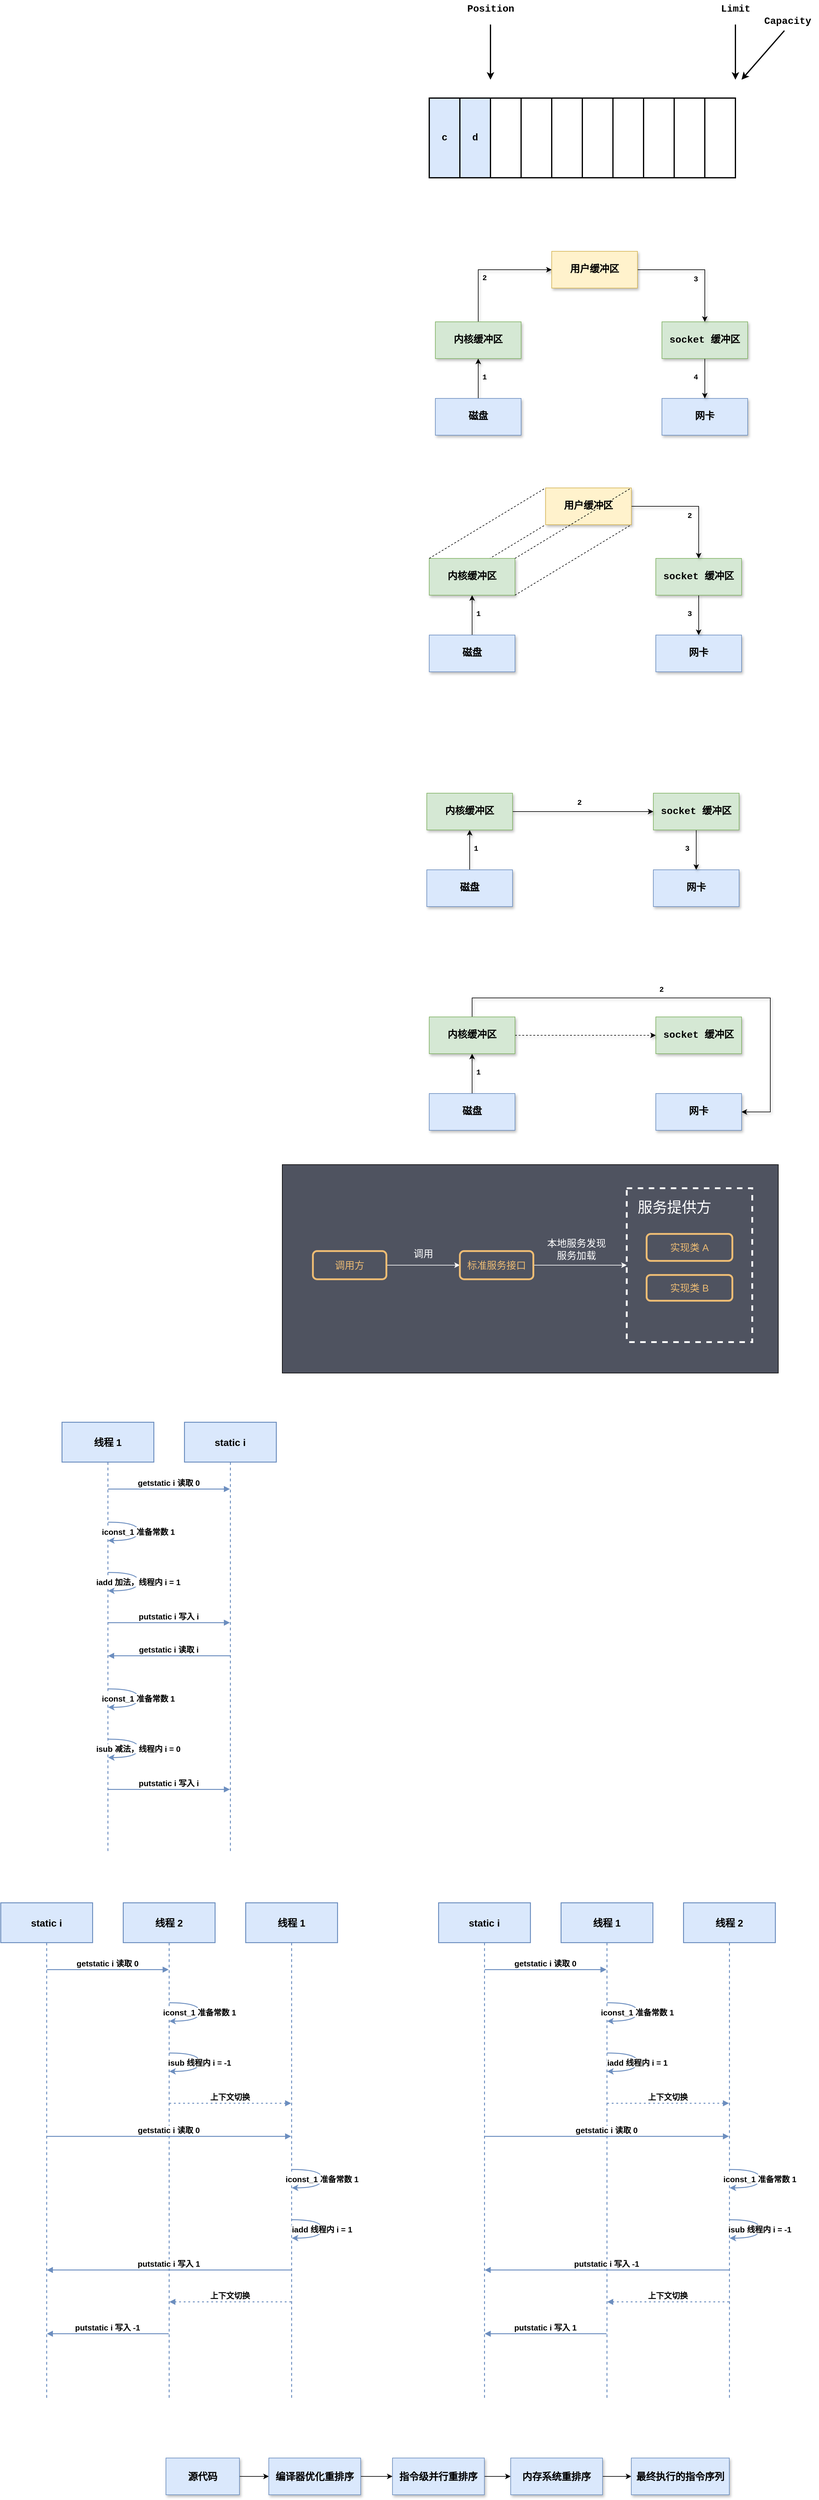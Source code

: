 <mxfile version="24.0.6" type="github">
  <diagram name="第 1 页" id="TYBMhdNcTjmp5_OupLH6">
    <mxGraphModel dx="1777" dy="573" grid="0" gridSize="10" guides="1" tooltips="1" connect="1" arrows="1" fold="1" page="0" pageScale="1" pageWidth="827" pageHeight="1169" math="0" shadow="0">
      <root>
        <mxCell id="0" />
        <mxCell id="1" parent="0" />
        <mxCell id="HMAPgbBEjGHPvOHlqmCf-12" value="" style="rounded=0;whiteSpace=wrap;html=1;fillColor=#4f5360;" parent="1" vertex="1">
          <mxGeometry x="-170" y="1930" width="810" height="340" as="geometry" />
        </mxCell>
        <mxCell id="mV8Is9ltA4lKweOmG8bc-35" value="" style="endArrow=none;html=1;rounded=0;entryX=0;entryY=0;entryDx=0;entryDy=0;dashed=1;" parent="1" edge="1">
          <mxGeometry width="50" height="50" relative="1" as="geometry">
            <mxPoint x="70" y="1001" as="sourcePoint" />
            <mxPoint x="260" y="886" as="targetPoint" />
          </mxGeometry>
        </mxCell>
        <mxCell id="thSDkyvH8xNX-SJ7blW_-1" value="&lt;font face=&quot;Courier New&quot;&gt;&lt;span style=&quot;font-size: 16px;&quot;&gt;&lt;b&gt;c&lt;/b&gt;&lt;/span&gt;&lt;/font&gt;" style="rounded=0;whiteSpace=wrap;html=1;strokeWidth=2;fillColor=#dae8fc;strokeColor=default;" parent="1" vertex="1">
          <mxGeometry x="70" y="190" width="50" height="130" as="geometry" />
        </mxCell>
        <mxCell id="thSDkyvH8xNX-SJ7blW_-13" value="&lt;b&gt;&lt;font style=&quot;font-size: 16px;&quot; face=&quot;Courier New&quot;&gt;d&lt;/font&gt;&lt;/b&gt;" style="rounded=0;whiteSpace=wrap;html=1;strokeWidth=2;fillColor=#dae8fc;strokeColor=default;" parent="1" vertex="1">
          <mxGeometry x="120" y="190" width="50" height="130" as="geometry" />
        </mxCell>
        <mxCell id="thSDkyvH8xNX-SJ7blW_-14" value="" style="rounded=0;whiteSpace=wrap;html=1;strokeWidth=2;" parent="1" vertex="1">
          <mxGeometry x="170" y="190" width="50" height="130" as="geometry" />
        </mxCell>
        <mxCell id="thSDkyvH8xNX-SJ7blW_-15" value="" style="rounded=0;whiteSpace=wrap;html=1;strokeWidth=2;" parent="1" vertex="1">
          <mxGeometry x="220" y="190" width="50" height="130" as="geometry" />
        </mxCell>
        <mxCell id="thSDkyvH8xNX-SJ7blW_-20" value="" style="rounded=0;whiteSpace=wrap;html=1;strokeWidth=2;" parent="1" vertex="1">
          <mxGeometry x="270" y="190" width="50" height="130" as="geometry" />
        </mxCell>
        <mxCell id="thSDkyvH8xNX-SJ7blW_-21" value="" style="rounded=0;whiteSpace=wrap;html=1;strokeWidth=2;" parent="1" vertex="1">
          <mxGeometry x="320" y="190" width="50" height="130" as="geometry" />
        </mxCell>
        <mxCell id="thSDkyvH8xNX-SJ7blW_-22" value="" style="rounded=0;whiteSpace=wrap;html=1;strokeWidth=2;" parent="1" vertex="1">
          <mxGeometry x="370" y="190" width="50" height="130" as="geometry" />
        </mxCell>
        <mxCell id="thSDkyvH8xNX-SJ7blW_-23" value="" style="rounded=0;whiteSpace=wrap;html=1;strokeWidth=2;" parent="1" vertex="1">
          <mxGeometry x="420" y="190" width="50" height="130" as="geometry" />
        </mxCell>
        <mxCell id="thSDkyvH8xNX-SJ7blW_-24" value="" style="rounded=0;whiteSpace=wrap;html=1;strokeWidth=2;" parent="1" vertex="1">
          <mxGeometry x="470" y="190" width="50" height="130" as="geometry" />
        </mxCell>
        <mxCell id="thSDkyvH8xNX-SJ7blW_-25" value="" style="rounded=0;whiteSpace=wrap;html=1;strokeWidth=2;" parent="1" vertex="1">
          <mxGeometry x="520" y="190" width="50" height="130" as="geometry" />
        </mxCell>
        <mxCell id="thSDkyvH8xNX-SJ7blW_-26" value="" style="endArrow=classic;html=1;rounded=0;strokeWidth=2;" parent="1" edge="1">
          <mxGeometry width="50" height="50" relative="1" as="geometry">
            <mxPoint x="170" y="70" as="sourcePoint" />
            <mxPoint x="170" y="160" as="targetPoint" />
          </mxGeometry>
        </mxCell>
        <mxCell id="thSDkyvH8xNX-SJ7blW_-27" value="&lt;b&gt;&lt;font style=&quot;font-size: 16px;&quot; face=&quot;Courier New&quot;&gt;Position&lt;/font&gt;&lt;/b&gt;" style="text;html=1;align=center;verticalAlign=middle;resizable=0;points=[];autosize=1;strokeColor=none;fillColor=none;" parent="1" vertex="1">
          <mxGeometry x="120" y="30" width="100" height="30" as="geometry" />
        </mxCell>
        <mxCell id="thSDkyvH8xNX-SJ7blW_-28" value="" style="endArrow=classic;html=1;rounded=0;strokeWidth=2;" parent="1" edge="1">
          <mxGeometry width="50" height="50" relative="1" as="geometry">
            <mxPoint x="570" y="70" as="sourcePoint" />
            <mxPoint x="570" y="160" as="targetPoint" />
          </mxGeometry>
        </mxCell>
        <mxCell id="thSDkyvH8xNX-SJ7blW_-29" value="&lt;b&gt;&lt;font style=&quot;font-size: 16px;&quot; face=&quot;Courier New&quot;&gt;Limit&lt;/font&gt;&lt;/b&gt;" style="text;html=1;align=center;verticalAlign=middle;resizable=0;points=[];autosize=1;strokeColor=none;fillColor=none;" parent="1" vertex="1">
          <mxGeometry x="535" y="30" width="70" height="30" as="geometry" />
        </mxCell>
        <mxCell id="thSDkyvH8xNX-SJ7blW_-32" value="" style="endArrow=classic;html=1;rounded=0;strokeWidth=2;" parent="1" edge="1">
          <mxGeometry width="50" height="50" relative="1" as="geometry">
            <mxPoint x="650" y="80" as="sourcePoint" />
            <mxPoint x="580" y="160" as="targetPoint" />
          </mxGeometry>
        </mxCell>
        <mxCell id="thSDkyvH8xNX-SJ7blW_-33" value="&lt;b&gt;&lt;font style=&quot;font-size: 16px;&quot; face=&quot;Courier New&quot;&gt;Capacity&lt;/font&gt;&lt;/b&gt;" style="text;html=1;align=center;verticalAlign=middle;resizable=0;points=[];autosize=1;strokeColor=none;fillColor=none;" parent="1" vertex="1">
          <mxGeometry x="605" y="50" width="100" height="30" as="geometry" />
        </mxCell>
        <mxCell id="mV8Is9ltA4lKweOmG8bc-3" value="&lt;b&gt;&lt;font style=&quot;font-size: 16px;&quot; face=&quot;Courier New&quot;&gt;网卡&lt;/font&gt;&lt;/b&gt;" style="rounded=0;whiteSpace=wrap;html=1;fillColor=#dae8fc;strokeColor=#6c8ebf;shadow=1;" parent="1" vertex="1">
          <mxGeometry x="450" y="680" width="140" height="60" as="geometry" />
        </mxCell>
        <mxCell id="mV8Is9ltA4lKweOmG8bc-11" style="edgeStyle=orthogonalEdgeStyle;rounded=0;orthogonalLoop=1;jettySize=auto;html=1;shadow=1;" parent="1" source="mV8Is9ltA4lKweOmG8bc-5" target="mV8Is9ltA4lKweOmG8bc-3" edge="1">
          <mxGeometry relative="1" as="geometry" />
        </mxCell>
        <mxCell id="mV8Is9ltA4lKweOmG8bc-5" value="&lt;b&gt;&lt;font style=&quot;font-size: 16px;&quot; face=&quot;Courier New&quot;&gt;socket 缓冲区&lt;/font&gt;&lt;/b&gt;" style="rounded=0;whiteSpace=wrap;html=1;fillColor=#d5e8d4;strokeColor=#82b366;shadow=1;" parent="1" vertex="1">
          <mxGeometry x="450" y="555" width="140" height="60" as="geometry" />
        </mxCell>
        <mxCell id="mV8Is9ltA4lKweOmG8bc-9" style="edgeStyle=orthogonalEdgeStyle;rounded=0;orthogonalLoop=1;jettySize=auto;html=1;shadow=1;" parent="1" source="mV8Is9ltA4lKweOmG8bc-6" target="mV8Is9ltA4lKweOmG8bc-7" edge="1">
          <mxGeometry relative="1" as="geometry" />
        </mxCell>
        <mxCell id="mV8Is9ltA4lKweOmG8bc-6" value="&lt;b&gt;&lt;font style=&quot;font-size: 16px;&quot; face=&quot;Courier New&quot;&gt;磁盘&lt;/font&gt;&lt;/b&gt;" style="rounded=0;whiteSpace=wrap;html=1;fillColor=#dae8fc;strokeColor=#6c8ebf;shadow=1;" parent="1" vertex="1">
          <mxGeometry x="80" y="680" width="140" height="60" as="geometry" />
        </mxCell>
        <mxCell id="mV8Is9ltA4lKweOmG8bc-12" style="edgeStyle=orthogonalEdgeStyle;rounded=0;orthogonalLoop=1;jettySize=auto;html=1;entryX=0;entryY=0.5;entryDx=0;entryDy=0;shadow=1;" parent="1" source="mV8Is9ltA4lKweOmG8bc-7" target="mV8Is9ltA4lKweOmG8bc-8" edge="1">
          <mxGeometry relative="1" as="geometry">
            <Array as="points">
              <mxPoint x="150" y="470" />
            </Array>
          </mxGeometry>
        </mxCell>
        <mxCell id="mV8Is9ltA4lKweOmG8bc-7" value="&lt;b&gt;&lt;font style=&quot;font-size: 16px;&quot; face=&quot;Courier New&quot;&gt;内核缓冲区&lt;/font&gt;&lt;/b&gt;" style="rounded=0;whiteSpace=wrap;html=1;fillColor=#d5e8d4;strokeColor=#82b366;shadow=1;" parent="1" vertex="1">
          <mxGeometry x="80" y="555" width="140" height="60" as="geometry" />
        </mxCell>
        <mxCell id="mV8Is9ltA4lKweOmG8bc-13" style="edgeStyle=orthogonalEdgeStyle;rounded=0;orthogonalLoop=1;jettySize=auto;html=1;entryX=0.5;entryY=0;entryDx=0;entryDy=0;shadow=1;" parent="1" source="mV8Is9ltA4lKweOmG8bc-8" target="mV8Is9ltA4lKweOmG8bc-5" edge="1">
          <mxGeometry relative="1" as="geometry" />
        </mxCell>
        <mxCell id="mV8Is9ltA4lKweOmG8bc-8" value="&lt;b&gt;&lt;font style=&quot;font-size: 16px;&quot; face=&quot;Courier New&quot;&gt;用户缓冲区&lt;/font&gt;&lt;/b&gt;" style="rounded=0;whiteSpace=wrap;html=1;fillColor=#fff2cc;strokeColor=#d6b656;shadow=1;" parent="1" vertex="1">
          <mxGeometry x="270" y="440" width="140" height="60" as="geometry" />
        </mxCell>
        <mxCell id="mV8Is9ltA4lKweOmG8bc-15" value="&lt;b&gt;&lt;font face=&quot;Courier New&quot;&gt;2&lt;/font&gt;&lt;/b&gt;" style="text;html=1;align=center;verticalAlign=middle;resizable=0;points=[];autosize=1;strokeColor=none;fillColor=none;shadow=1;" parent="1" vertex="1">
          <mxGeometry x="145" y="468" width="30" height="30" as="geometry" />
        </mxCell>
        <mxCell id="mV8Is9ltA4lKweOmG8bc-16" value="&lt;b&gt;&lt;font face=&quot;Courier New&quot;&gt;1&lt;/font&gt;&lt;/b&gt;" style="text;html=1;align=center;verticalAlign=middle;resizable=0;points=[];autosize=1;strokeColor=none;fillColor=none;shadow=1;" parent="1" vertex="1">
          <mxGeometry x="145" y="630" width="30" height="30" as="geometry" />
        </mxCell>
        <mxCell id="mV8Is9ltA4lKweOmG8bc-17" value="&lt;b&gt;&lt;font face=&quot;Courier New&quot;&gt;3&lt;/font&gt;&lt;/b&gt;" style="text;html=1;align=center;verticalAlign=middle;resizable=0;points=[];autosize=1;strokeColor=none;fillColor=none;shadow=1;" parent="1" vertex="1">
          <mxGeometry x="490" y="470" width="30" height="30" as="geometry" />
        </mxCell>
        <mxCell id="mV8Is9ltA4lKweOmG8bc-18" value="&lt;b&gt;&lt;font face=&quot;Courier New&quot;&gt;4&lt;/font&gt;&lt;/b&gt;" style="text;html=1;align=center;verticalAlign=middle;resizable=0;points=[];autosize=1;strokeColor=none;fillColor=none;shadow=1;" parent="1" vertex="1">
          <mxGeometry x="490" y="630" width="30" height="30" as="geometry" />
        </mxCell>
        <mxCell id="mV8Is9ltA4lKweOmG8bc-19" value="&lt;b&gt;&lt;font style=&quot;font-size: 16px;&quot; face=&quot;Courier New&quot;&gt;网卡&lt;/font&gt;&lt;/b&gt;" style="rounded=0;whiteSpace=wrap;html=1;fillColor=#dae8fc;strokeColor=#6c8ebf;shadow=1;" parent="1" vertex="1">
          <mxGeometry x="440" y="1066" width="140" height="60" as="geometry" />
        </mxCell>
        <mxCell id="mV8Is9ltA4lKweOmG8bc-20" style="edgeStyle=orthogonalEdgeStyle;rounded=0;orthogonalLoop=1;jettySize=auto;html=1;shadow=1;" parent="1" source="mV8Is9ltA4lKweOmG8bc-21" target="mV8Is9ltA4lKweOmG8bc-19" edge="1">
          <mxGeometry relative="1" as="geometry" />
        </mxCell>
        <mxCell id="mV8Is9ltA4lKweOmG8bc-21" value="&lt;b&gt;&lt;font style=&quot;font-size: 16px;&quot; face=&quot;Courier New&quot;&gt;socket 缓冲区&lt;/font&gt;&lt;/b&gt;" style="rounded=0;whiteSpace=wrap;html=1;fillColor=#d5e8d4;strokeColor=#82b366;shadow=1;" parent="1" vertex="1">
          <mxGeometry x="440" y="941" width="140" height="60" as="geometry" />
        </mxCell>
        <mxCell id="mV8Is9ltA4lKweOmG8bc-22" style="edgeStyle=orthogonalEdgeStyle;rounded=0;orthogonalLoop=1;jettySize=auto;html=1;shadow=1;" parent="1" source="mV8Is9ltA4lKweOmG8bc-23" target="mV8Is9ltA4lKweOmG8bc-25" edge="1">
          <mxGeometry relative="1" as="geometry" />
        </mxCell>
        <mxCell id="mV8Is9ltA4lKweOmG8bc-23" value="&lt;b&gt;&lt;font style=&quot;font-size: 16px;&quot; face=&quot;Courier New&quot;&gt;磁盘&lt;/font&gt;&lt;/b&gt;" style="rounded=0;whiteSpace=wrap;html=1;fillColor=#dae8fc;strokeColor=#6c8ebf;shadow=1;" parent="1" vertex="1">
          <mxGeometry x="70" y="1066" width="140" height="60" as="geometry" />
        </mxCell>
        <mxCell id="mV8Is9ltA4lKweOmG8bc-25" value="&lt;b&gt;&lt;font style=&quot;font-size: 16px;&quot; face=&quot;Courier New&quot;&gt;内核缓冲区&lt;/font&gt;&lt;/b&gt;" style="rounded=0;whiteSpace=wrap;html=1;fillColor=#d5e8d4;strokeColor=#82b366;shadow=1;" parent="1" vertex="1">
          <mxGeometry x="70" y="941" width="140" height="60" as="geometry" />
        </mxCell>
        <mxCell id="mV8Is9ltA4lKweOmG8bc-26" style="edgeStyle=orthogonalEdgeStyle;rounded=0;orthogonalLoop=1;jettySize=auto;html=1;entryX=0.5;entryY=0;entryDx=0;entryDy=0;shadow=1;" parent="1" source="mV8Is9ltA4lKweOmG8bc-27" target="mV8Is9ltA4lKweOmG8bc-21" edge="1">
          <mxGeometry relative="1" as="geometry" />
        </mxCell>
        <mxCell id="mV8Is9ltA4lKweOmG8bc-27" value="&lt;b&gt;&lt;font style=&quot;font-size: 16px;&quot; face=&quot;Courier New&quot;&gt;用户缓冲区&lt;/font&gt;&lt;/b&gt;" style="rounded=0;whiteSpace=wrap;html=1;fillColor=#fff2cc;strokeColor=#d6b656;shadow=1;" parent="1" vertex="1">
          <mxGeometry x="260" y="826" width="140" height="60" as="geometry" />
        </mxCell>
        <mxCell id="mV8Is9ltA4lKweOmG8bc-29" value="&lt;b&gt;&lt;font face=&quot;Courier New&quot;&gt;1&lt;/font&gt;&lt;/b&gt;" style="text;html=1;align=center;verticalAlign=middle;resizable=0;points=[];autosize=1;strokeColor=none;fillColor=none;shadow=1;" parent="1" vertex="1">
          <mxGeometry x="135" y="1016" width="30" height="30" as="geometry" />
        </mxCell>
        <mxCell id="mV8Is9ltA4lKweOmG8bc-30" value="&lt;b&gt;&lt;font face=&quot;Courier New&quot;&gt;2&lt;/font&gt;&lt;/b&gt;" style="text;html=1;align=center;verticalAlign=middle;resizable=0;points=[];autosize=1;strokeColor=none;fillColor=none;shadow=1;" parent="1" vertex="1">
          <mxGeometry x="480" y="856" width="30" height="30" as="geometry" />
        </mxCell>
        <mxCell id="mV8Is9ltA4lKweOmG8bc-31" value="&lt;b&gt;&lt;font face=&quot;Courier New&quot;&gt;3&lt;/font&gt;&lt;/b&gt;" style="text;html=1;align=center;verticalAlign=middle;resizable=0;points=[];autosize=1;strokeColor=none;fillColor=none;shadow=1;" parent="1" vertex="1">
          <mxGeometry x="480" y="1016" width="30" height="30" as="geometry" />
        </mxCell>
        <mxCell id="mV8Is9ltA4lKweOmG8bc-32" value="" style="endArrow=none;html=1;rounded=0;entryX=0;entryY=0;entryDx=0;entryDy=0;dashed=1;" parent="1" target="mV8Is9ltA4lKweOmG8bc-27" edge="1">
          <mxGeometry width="50" height="50" relative="1" as="geometry">
            <mxPoint x="70" y="941" as="sourcePoint" />
            <mxPoint x="120" y="891" as="targetPoint" />
          </mxGeometry>
        </mxCell>
        <mxCell id="mV8Is9ltA4lKweOmG8bc-33" value="" style="endArrow=none;html=1;rounded=0;entryX=0;entryY=0;entryDx=0;entryDy=0;dashed=1;" parent="1" edge="1">
          <mxGeometry width="50" height="50" relative="1" as="geometry">
            <mxPoint x="210" y="941" as="sourcePoint" />
            <mxPoint x="400" y="826" as="targetPoint" />
          </mxGeometry>
        </mxCell>
        <mxCell id="mV8Is9ltA4lKweOmG8bc-34" value="" style="endArrow=none;html=1;rounded=0;entryX=0;entryY=0;entryDx=0;entryDy=0;dashed=1;" parent="1" edge="1">
          <mxGeometry width="50" height="50" relative="1" as="geometry">
            <mxPoint x="210" y="1001" as="sourcePoint" />
            <mxPoint x="400" y="886" as="targetPoint" />
          </mxGeometry>
        </mxCell>
        <mxCell id="mV8Is9ltA4lKweOmG8bc-37" value="&lt;b&gt;&lt;font style=&quot;font-size: 16px;&quot; face=&quot;Courier New&quot;&gt;网卡&lt;/font&gt;&lt;/b&gt;" style="rounded=0;whiteSpace=wrap;html=1;fillColor=#dae8fc;strokeColor=#6c8ebf;shadow=1;" parent="1" vertex="1">
          <mxGeometry x="436" y="1449" width="140" height="60" as="geometry" />
        </mxCell>
        <mxCell id="mV8Is9ltA4lKweOmG8bc-38" style="edgeStyle=orthogonalEdgeStyle;rounded=0;orthogonalLoop=1;jettySize=auto;html=1;shadow=1;" parent="1" source="mV8Is9ltA4lKweOmG8bc-39" target="mV8Is9ltA4lKweOmG8bc-37" edge="1">
          <mxGeometry relative="1" as="geometry" />
        </mxCell>
        <mxCell id="mV8Is9ltA4lKweOmG8bc-39" value="&lt;b&gt;&lt;font style=&quot;font-size: 16px;&quot; face=&quot;Courier New&quot;&gt;socket 缓冲区&lt;/font&gt;&lt;/b&gt;" style="rounded=0;whiteSpace=wrap;html=1;fillColor=#d5e8d4;strokeColor=#82b366;shadow=1;" parent="1" vertex="1">
          <mxGeometry x="436" y="1324" width="140" height="60" as="geometry" />
        </mxCell>
        <mxCell id="mV8Is9ltA4lKweOmG8bc-40" style="edgeStyle=orthogonalEdgeStyle;rounded=0;orthogonalLoop=1;jettySize=auto;html=1;shadow=1;" parent="1" source="mV8Is9ltA4lKweOmG8bc-41" target="mV8Is9ltA4lKweOmG8bc-42" edge="1">
          <mxGeometry relative="1" as="geometry" />
        </mxCell>
        <mxCell id="mV8Is9ltA4lKweOmG8bc-41" value="&lt;b&gt;&lt;font style=&quot;font-size: 16px;&quot; face=&quot;Courier New&quot;&gt;磁盘&lt;/font&gt;&lt;/b&gt;" style="rounded=0;whiteSpace=wrap;html=1;fillColor=#dae8fc;strokeColor=#6c8ebf;shadow=1;" parent="1" vertex="1">
          <mxGeometry x="66" y="1449" width="140" height="60" as="geometry" />
        </mxCell>
        <mxCell id="mV8Is9ltA4lKweOmG8bc-51" style="edgeStyle=orthogonalEdgeStyle;rounded=0;orthogonalLoop=1;jettySize=auto;html=1;shadow=1;" parent="1" source="mV8Is9ltA4lKweOmG8bc-42" target="mV8Is9ltA4lKweOmG8bc-39" edge="1">
          <mxGeometry relative="1" as="geometry" />
        </mxCell>
        <mxCell id="mV8Is9ltA4lKweOmG8bc-42" value="&lt;b&gt;&lt;font style=&quot;font-size: 16px;&quot; face=&quot;Courier New&quot;&gt;内核缓冲区&lt;/font&gt;&lt;/b&gt;" style="rounded=0;whiteSpace=wrap;html=1;fillColor=#d5e8d4;strokeColor=#82b366;shadow=1;" parent="1" vertex="1">
          <mxGeometry x="66" y="1324" width="140" height="60" as="geometry" />
        </mxCell>
        <mxCell id="mV8Is9ltA4lKweOmG8bc-45" value="&lt;b&gt;&lt;font face=&quot;Courier New&quot;&gt;1&lt;/font&gt;&lt;/b&gt;" style="text;html=1;align=center;verticalAlign=middle;resizable=0;points=[];autosize=1;strokeColor=none;fillColor=none;shadow=1;" parent="1" vertex="1">
          <mxGeometry x="131" y="1399" width="30" height="30" as="geometry" />
        </mxCell>
        <mxCell id="mV8Is9ltA4lKweOmG8bc-46" value="&lt;b&gt;&lt;font face=&quot;Courier New&quot;&gt;2&lt;/font&gt;&lt;/b&gt;" style="text;html=1;align=center;verticalAlign=middle;resizable=0;points=[];autosize=1;strokeColor=none;fillColor=none;shadow=1;" parent="1" vertex="1">
          <mxGeometry x="300" y="1324" width="30" height="30" as="geometry" />
        </mxCell>
        <mxCell id="mV8Is9ltA4lKweOmG8bc-47" value="&lt;b&gt;&lt;font face=&quot;Courier New&quot;&gt;3&lt;/font&gt;&lt;/b&gt;" style="text;html=1;align=center;verticalAlign=middle;resizable=0;points=[];autosize=1;strokeColor=none;fillColor=none;shadow=1;" parent="1" vertex="1">
          <mxGeometry x="476" y="1399" width="30" height="30" as="geometry" />
        </mxCell>
        <mxCell id="mV8Is9ltA4lKweOmG8bc-52" value="&lt;b&gt;&lt;font style=&quot;font-size: 16px;&quot; face=&quot;Courier New&quot;&gt;网卡&lt;/font&gt;&lt;/b&gt;" style="rounded=0;whiteSpace=wrap;html=1;fillColor=#dae8fc;strokeColor=#6c8ebf;shadow=1;" parent="1" vertex="1">
          <mxGeometry x="440" y="1814" width="140" height="60" as="geometry" />
        </mxCell>
        <mxCell id="mV8Is9ltA4lKweOmG8bc-54" value="&lt;b&gt;&lt;font style=&quot;font-size: 16px;&quot; face=&quot;Courier New&quot;&gt;socket 缓冲区&lt;/font&gt;&lt;/b&gt;" style="rounded=0;whiteSpace=wrap;html=1;fillColor=#d5e8d4;strokeColor=#82b366;shadow=1;" parent="1" vertex="1">
          <mxGeometry x="440" y="1689" width="140" height="60" as="geometry" />
        </mxCell>
        <mxCell id="mV8Is9ltA4lKweOmG8bc-55" style="edgeStyle=orthogonalEdgeStyle;rounded=0;orthogonalLoop=1;jettySize=auto;html=1;shadow=1;" parent="1" source="mV8Is9ltA4lKweOmG8bc-56" target="mV8Is9ltA4lKweOmG8bc-58" edge="1">
          <mxGeometry relative="1" as="geometry" />
        </mxCell>
        <mxCell id="mV8Is9ltA4lKweOmG8bc-56" value="&lt;b&gt;&lt;font style=&quot;font-size: 16px;&quot; face=&quot;Courier New&quot;&gt;磁盘&lt;/font&gt;&lt;/b&gt;" style="rounded=0;whiteSpace=wrap;html=1;fillColor=#dae8fc;strokeColor=#6c8ebf;shadow=1;" parent="1" vertex="1">
          <mxGeometry x="70" y="1814" width="140" height="60" as="geometry" />
        </mxCell>
        <mxCell id="mV8Is9ltA4lKweOmG8bc-57" style="edgeStyle=orthogonalEdgeStyle;rounded=0;orthogonalLoop=1;jettySize=auto;html=1;dashed=1;shadow=1;" parent="1" source="mV8Is9ltA4lKweOmG8bc-58" target="mV8Is9ltA4lKweOmG8bc-54" edge="1">
          <mxGeometry relative="1" as="geometry" />
        </mxCell>
        <mxCell id="mV8Is9ltA4lKweOmG8bc-62" style="edgeStyle=orthogonalEdgeStyle;rounded=0;orthogonalLoop=1;jettySize=auto;html=1;entryX=1;entryY=0.5;entryDx=0;entryDy=0;shadow=1;" parent="1" source="mV8Is9ltA4lKweOmG8bc-58" target="mV8Is9ltA4lKweOmG8bc-52" edge="1">
          <mxGeometry relative="1" as="geometry">
            <Array as="points">
              <mxPoint x="140" y="1658" />
              <mxPoint x="627" y="1658" />
              <mxPoint x="627" y="1844" />
            </Array>
          </mxGeometry>
        </mxCell>
        <mxCell id="mV8Is9ltA4lKweOmG8bc-58" value="&lt;b&gt;&lt;font style=&quot;font-size: 16px;&quot; face=&quot;Courier New&quot;&gt;内核缓冲区&lt;/font&gt;&lt;/b&gt;" style="rounded=0;whiteSpace=wrap;html=1;fillColor=#d5e8d4;strokeColor=#82b366;shadow=1;" parent="1" vertex="1">
          <mxGeometry x="70" y="1689" width="140" height="60" as="geometry" />
        </mxCell>
        <mxCell id="mV8Is9ltA4lKweOmG8bc-59" value="&lt;b&gt;&lt;font face=&quot;Courier New&quot;&gt;1&lt;/font&gt;&lt;/b&gt;" style="text;html=1;align=center;verticalAlign=middle;resizable=0;points=[];autosize=1;strokeColor=none;fillColor=none;shadow=1;" parent="1" vertex="1">
          <mxGeometry x="135" y="1764" width="30" height="30" as="geometry" />
        </mxCell>
        <mxCell id="mV8Is9ltA4lKweOmG8bc-60" value="&lt;b&gt;&lt;font face=&quot;Courier New&quot;&gt;2&lt;/font&gt;&lt;/b&gt;" style="text;html=1;align=center;verticalAlign=middle;resizable=0;points=[];autosize=1;strokeColor=none;fillColor=none;shadow=1;" parent="1" vertex="1">
          <mxGeometry x="434" y="1629" width="30" height="30" as="geometry" />
        </mxCell>
        <mxCell id="HMAPgbBEjGHPvOHlqmCf-8" style="edgeStyle=orthogonalEdgeStyle;rounded=0;orthogonalLoop=1;jettySize=auto;html=1;strokeColor=#FFFFFF;" parent="1" source="HMAPgbBEjGHPvOHlqmCf-1" target="HMAPgbBEjGHPvOHlqmCf-3" edge="1">
          <mxGeometry relative="1" as="geometry" />
        </mxCell>
        <mxCell id="HMAPgbBEjGHPvOHlqmCf-1" value="&lt;font style=&quot;font-size: 16px;&quot;&gt;调用方&lt;/font&gt;" style="rounded=1;whiteSpace=wrap;html=1;strokeColor=#edbc74;strokeWidth=3;fillColor=none;fontColor=#edbc74;" parent="1" vertex="1">
          <mxGeometry x="-120" y="2071" width="120" height="46" as="geometry" />
        </mxCell>
        <mxCell id="HMAPgbBEjGHPvOHlqmCf-9" style="edgeStyle=orthogonalEdgeStyle;rounded=0;orthogonalLoop=1;jettySize=auto;html=1;entryX=0;entryY=0.5;entryDx=0;entryDy=0;strokeColor=#FFFFFF;" parent="1" source="HMAPgbBEjGHPvOHlqmCf-3" target="HMAPgbBEjGHPvOHlqmCf-4" edge="1">
          <mxGeometry relative="1" as="geometry" />
        </mxCell>
        <mxCell id="HMAPgbBEjGHPvOHlqmCf-3" value="&lt;font style=&quot;font-size: 16px;&quot;&gt;标准服务接口&lt;/font&gt;" style="rounded=1;whiteSpace=wrap;html=1;strokeColor=#edbc74;strokeWidth=3;fillColor=none;fontColor=#edbc74;" parent="1" vertex="1">
          <mxGeometry x="120" y="2071" width="120" height="46" as="geometry" />
        </mxCell>
        <mxCell id="HMAPgbBEjGHPvOHlqmCf-4" value="" style="rounded=0;whiteSpace=wrap;html=1;dashed=1;fillColor=none;strokeWidth=3;strokeColor=#FFFFFF;" parent="1" vertex="1">
          <mxGeometry x="392.5" y="1968.5" width="205" height="251" as="geometry" />
        </mxCell>
        <mxCell id="HMAPgbBEjGHPvOHlqmCf-5" value="&lt;font style=&quot;font-size: 16px;&quot;&gt;实现类 A&lt;/font&gt;" style="rounded=1;whiteSpace=wrap;html=1;strokeColor=#edbc74;strokeWidth=3;fillColor=none;fontColor=#edbc74;" parent="1" vertex="1">
          <mxGeometry x="425" y="2043" width="140" height="44" as="geometry" />
        </mxCell>
        <mxCell id="HMAPgbBEjGHPvOHlqmCf-6" value="&lt;font style=&quot;font-size: 16px;&quot;&gt;实现类 B&lt;/font&gt;" style="rounded=1;whiteSpace=wrap;html=1;strokeColor=#edbc74;strokeWidth=3;fillColor=none;fontColor=#edbc74;" parent="1" vertex="1">
          <mxGeometry x="425" y="2110" width="140" height="42" as="geometry" />
        </mxCell>
        <mxCell id="HMAPgbBEjGHPvOHlqmCf-7" value="&lt;font style=&quot;font-size: 24px;&quot;&gt;服务提供方&lt;/font&gt;" style="text;html=1;align=center;verticalAlign=middle;resizable=0;points=[];autosize=1;strokeColor=none;fillColor=none;fontColor=#FFFFFF;" parent="1" vertex="1">
          <mxGeometry x="400" y="1980" width="140" height="40" as="geometry" />
        </mxCell>
        <mxCell id="HMAPgbBEjGHPvOHlqmCf-10" value="&lt;font style=&quot;font-size: 16px;&quot;&gt;调用&lt;/font&gt;" style="text;html=1;align=center;verticalAlign=middle;resizable=0;points=[];autosize=1;strokeColor=none;fillColor=none;fontColor=#FFFFFF;" parent="1" vertex="1">
          <mxGeometry x="30" y="2060" width="60" height="30" as="geometry" />
        </mxCell>
        <mxCell id="HMAPgbBEjGHPvOHlqmCf-11" value="&lt;font style=&quot;font-size: 16px;&quot;&gt;本地服务发现&lt;/font&gt;&lt;div&gt;&lt;font style=&quot;font-size: 16px;&quot;&gt;服务加载&lt;/font&gt;&lt;/div&gt;" style="text;html=1;align=center;verticalAlign=middle;resizable=0;points=[];autosize=1;strokeColor=none;fillColor=none;fontColor=#FFFFFF;" parent="1" vertex="1">
          <mxGeometry x="250" y="2043" width="120" height="50" as="geometry" />
        </mxCell>
        <mxCell id="qte79Q0whdmO9g63fZwT-1" value="线程 1" style="shape=umlLifeline;perimeter=lifelinePerimeter;whiteSpace=wrap;container=1;dropTarget=0;collapsible=0;recursiveResize=0;outlineConnect=0;portConstraint=eastwest;newEdgeStyle={&quot;edgeStyle&quot;:&quot;elbowEdgeStyle&quot;,&quot;elbow&quot;:&quot;vertical&quot;,&quot;curved&quot;:0,&quot;rounded&quot;:0};size=65;strokeWidth=1.5;fontSize=16;fontStyle=1;fillColor=#dae8fc;strokeColor=#6c8ebf;" vertex="1" parent="1">
          <mxGeometry x="-530" y="2350" width="150" height="704" as="geometry" />
        </mxCell>
        <mxCell id="qte79Q0whdmO9g63fZwT-2" value="static i" style="shape=umlLifeline;perimeter=lifelinePerimeter;whiteSpace=wrap;container=1;dropTarget=0;collapsible=0;recursiveResize=0;outlineConnect=0;portConstraint=eastwest;newEdgeStyle={&quot;edgeStyle&quot;:&quot;elbowEdgeStyle&quot;,&quot;elbow&quot;:&quot;vertical&quot;,&quot;curved&quot;:0,&quot;rounded&quot;:0};size=65;strokeWidth=1.5;fontSize=16;fontStyle=1;fillColor=#dae8fc;strokeColor=#6c8ebf;" vertex="1" parent="1">
          <mxGeometry x="-330" y="2350" width="150" height="704" as="geometry" />
        </mxCell>
        <mxCell id="qte79Q0whdmO9g63fZwT-3" value="getstatic i 读取 0" style="verticalAlign=bottom;endArrow=block;edgeStyle=elbowEdgeStyle;elbow=vertical;curved=0;rounded=0;strokeWidth=1.5;fontSize=13;fontStyle=1;fillColor=#dae8fc;strokeColor=#6c8ebf;" edge="1" parent="1" source="qte79Q0whdmO9g63fZwT-1" target="qte79Q0whdmO9g63fZwT-2">
          <mxGeometry relative="1" as="geometry">
            <Array as="points">
              <mxPoint x="-345" y="2459" />
            </Array>
          </mxGeometry>
        </mxCell>
        <mxCell id="qte79Q0whdmO9g63fZwT-4" value="iconst_1 准备常数 1" style="curved=1;rounded=0;strokeWidth=1.5;fontSize=13;fontStyle=1;fillColor=#dae8fc;strokeColor=#6c8ebf;" edge="1" parent="1" source="qte79Q0whdmO9g63fZwT-1" target="qte79Q0whdmO9g63fZwT-1">
          <mxGeometry relative="1" as="geometry">
            <Array as="points">
              <mxPoint x="-405" y="2513" />
              <mxPoint x="-405" y="2543" />
            </Array>
          </mxGeometry>
        </mxCell>
        <mxCell id="qte79Q0whdmO9g63fZwT-5" value="iadd 加法，线程内 i = 1" style="curved=1;rounded=0;strokeWidth=1.5;fontSize=13;fontStyle=1;fillColor=#dae8fc;strokeColor=#6c8ebf;" edge="1" parent="1" source="qte79Q0whdmO9g63fZwT-1" target="qte79Q0whdmO9g63fZwT-1">
          <mxGeometry relative="1" as="geometry">
            <Array as="points">
              <mxPoint x="-405" y="2595" />
              <mxPoint x="-405" y="2625" />
            </Array>
          </mxGeometry>
        </mxCell>
        <mxCell id="qte79Q0whdmO9g63fZwT-6" value="putstatic i 写入 i" style="verticalAlign=bottom;endArrow=block;edgeStyle=elbowEdgeStyle;elbow=vertical;curved=0;rounded=0;strokeWidth=1.5;fontSize=13;fontStyle=1;fillColor=#dae8fc;strokeColor=#6c8ebf;" edge="1" parent="1" source="qte79Q0whdmO9g63fZwT-1" target="qte79Q0whdmO9g63fZwT-2">
          <mxGeometry relative="1" as="geometry">
            <Array as="points">
              <mxPoint x="-345" y="2677" />
            </Array>
          </mxGeometry>
        </mxCell>
        <mxCell id="qte79Q0whdmO9g63fZwT-7" value="getstatic i 读取 i" style="verticalAlign=bottom;endArrow=block;edgeStyle=elbowEdgeStyle;elbow=vertical;curved=0;rounded=0;strokeWidth=1.5;fontSize=13;fontStyle=1;fillColor=#dae8fc;strokeColor=#6c8ebf;" edge="1" parent="1" source="qte79Q0whdmO9g63fZwT-2" target="qte79Q0whdmO9g63fZwT-1">
          <mxGeometry relative="1" as="geometry">
            <Array as="points">
              <mxPoint x="-345" y="2731" />
            </Array>
          </mxGeometry>
        </mxCell>
        <mxCell id="qte79Q0whdmO9g63fZwT-8" value="iconst_1 准备常数 1" style="curved=1;rounded=0;strokeWidth=1.5;fontSize=13;fontStyle=1;fillColor=#dae8fc;strokeColor=#6c8ebf;" edge="1" parent="1" source="qte79Q0whdmO9g63fZwT-1" target="qte79Q0whdmO9g63fZwT-1">
          <mxGeometry relative="1" as="geometry">
            <Array as="points">
              <mxPoint x="-405" y="2785" />
              <mxPoint x="-405" y="2815" />
            </Array>
          </mxGeometry>
        </mxCell>
        <mxCell id="qte79Q0whdmO9g63fZwT-9" value="isub 减法，线程内 i = 0" style="curved=1;rounded=0;strokeWidth=1.5;fontSize=13;fontStyle=1;fillColor=#dae8fc;strokeColor=#6c8ebf;" edge="1" parent="1" source="qte79Q0whdmO9g63fZwT-1" target="qte79Q0whdmO9g63fZwT-1">
          <mxGeometry relative="1" as="geometry">
            <Array as="points">
              <mxPoint x="-405" y="2867" />
              <mxPoint x="-405" y="2897" />
            </Array>
          </mxGeometry>
        </mxCell>
        <mxCell id="qte79Q0whdmO9g63fZwT-10" value="putstatic i 写入 i" style="verticalAlign=bottom;endArrow=block;edgeStyle=elbowEdgeStyle;elbow=vertical;curved=0;rounded=0;strokeWidth=1.5;fontSize=13;fontStyle=1;fillColor=#dae8fc;strokeColor=#6c8ebf;" edge="1" parent="1" source="qte79Q0whdmO9g63fZwT-1" target="qte79Q0whdmO9g63fZwT-2">
          <mxGeometry relative="1" as="geometry">
            <Array as="points">
              <mxPoint x="-345" y="2949" />
            </Array>
          </mxGeometry>
        </mxCell>
        <mxCell id="qte79Q0whdmO9g63fZwT-11" value="static i" style="shape=umlLifeline;perimeter=lifelinePerimeter;whiteSpace=wrap;container=1;dropTarget=0;collapsible=0;recursiveResize=0;outlineConnect=0;portConstraint=eastwest;newEdgeStyle={&quot;edgeStyle&quot;:&quot;elbowEdgeStyle&quot;,&quot;elbow&quot;:&quot;vertical&quot;,&quot;curved&quot;:0,&quot;rounded&quot;:0};size=65;fontSize=16;strokeWidth=1.5;fillColor=#dae8fc;strokeColor=#6c8ebf;fontStyle=1" vertex="1" parent="1">
          <mxGeometry x="-630" y="3134" width="150" height="808" as="geometry" />
        </mxCell>
        <mxCell id="qte79Q0whdmO9g63fZwT-12" value="线程 2" style="shape=umlLifeline;perimeter=lifelinePerimeter;whiteSpace=wrap;container=1;dropTarget=0;collapsible=0;recursiveResize=0;outlineConnect=0;portConstraint=eastwest;newEdgeStyle={&quot;edgeStyle&quot;:&quot;elbowEdgeStyle&quot;,&quot;elbow&quot;:&quot;vertical&quot;,&quot;curved&quot;:0,&quot;rounded&quot;:0};size=65;fontSize=16;strokeWidth=1.5;fillColor=#dae8fc;strokeColor=#6c8ebf;fontStyle=1" vertex="1" parent="1">
          <mxGeometry x="-430" y="3134" width="150" height="808" as="geometry" />
        </mxCell>
        <mxCell id="qte79Q0whdmO9g63fZwT-13" value="线程 1" style="shape=umlLifeline;perimeter=lifelinePerimeter;whiteSpace=wrap;container=1;dropTarget=0;collapsible=0;recursiveResize=0;outlineConnect=0;portConstraint=eastwest;newEdgeStyle={&quot;edgeStyle&quot;:&quot;elbowEdgeStyle&quot;,&quot;elbow&quot;:&quot;vertical&quot;,&quot;curved&quot;:0,&quot;rounded&quot;:0};size=65;fontSize=16;strokeWidth=1.5;fillColor=#dae8fc;strokeColor=#6c8ebf;fontStyle=1" vertex="1" parent="1">
          <mxGeometry x="-230" y="3134" width="150" height="808" as="geometry" />
        </mxCell>
        <mxCell id="qte79Q0whdmO9g63fZwT-14" value="getstatic i 读取 0" style="verticalAlign=bottom;endArrow=block;edgeStyle=elbowEdgeStyle;elbow=vertical;curved=0;rounded=0;fontSize=13;strokeWidth=1.5;fillColor=#dae8fc;strokeColor=#6c8ebf;fontStyle=1" edge="1" parent="1" source="qte79Q0whdmO9g63fZwT-11" target="qte79Q0whdmO9g63fZwT-12">
          <mxGeometry relative="1" as="geometry">
            <Array as="points">
              <mxPoint x="-445" y="3243" />
            </Array>
          </mxGeometry>
        </mxCell>
        <mxCell id="qte79Q0whdmO9g63fZwT-15" value="iconst_1 准备常数 1" style="curved=1;rounded=0;fontSize=13;strokeWidth=1.5;fillColor=#dae8fc;strokeColor=#6c8ebf;fontStyle=1" edge="1" parent="1" source="qte79Q0whdmO9g63fZwT-12" target="qte79Q0whdmO9g63fZwT-12">
          <mxGeometry relative="1" as="geometry">
            <Array as="points">
              <mxPoint x="-305" y="3297" />
              <mxPoint x="-305" y="3327" />
            </Array>
          </mxGeometry>
        </mxCell>
        <mxCell id="qte79Q0whdmO9g63fZwT-16" value="isub 线程内 i = -1" style="curved=1;rounded=0;fontSize=13;strokeWidth=1.5;fillColor=#dae8fc;strokeColor=#6c8ebf;fontStyle=1" edge="1" parent="1" source="qte79Q0whdmO9g63fZwT-12" target="qte79Q0whdmO9g63fZwT-12">
          <mxGeometry relative="1" as="geometry">
            <Array as="points">
              <mxPoint x="-305" y="3379" />
              <mxPoint x="-305" y="3409" />
            </Array>
          </mxGeometry>
        </mxCell>
        <mxCell id="qte79Q0whdmO9g63fZwT-17" value="上下文切换" style="verticalAlign=bottom;endArrow=block;edgeStyle=elbowEdgeStyle;elbow=vertical;curved=0;rounded=0;dashed=1;dashPattern=2 3;fontSize=13;strokeWidth=1.5;fillColor=#dae8fc;strokeColor=#6c8ebf;fontStyle=1" edge="1" parent="1" source="qte79Q0whdmO9g63fZwT-12" target="qte79Q0whdmO9g63fZwT-13">
          <mxGeometry relative="1" as="geometry">
            <Array as="points">
              <mxPoint x="-245" y="3461" />
            </Array>
          </mxGeometry>
        </mxCell>
        <mxCell id="qte79Q0whdmO9g63fZwT-18" value="getstatic i 读取 0" style="verticalAlign=bottom;endArrow=block;edgeStyle=elbowEdgeStyle;elbow=vertical;curved=0;rounded=0;fontSize=13;strokeWidth=1.5;fillColor=#dae8fc;strokeColor=#6c8ebf;fontStyle=1" edge="1" parent="1" source="qte79Q0whdmO9g63fZwT-11" target="qte79Q0whdmO9g63fZwT-13">
          <mxGeometry relative="1" as="geometry">
            <Array as="points">
              <mxPoint x="-345" y="3515" />
            </Array>
          </mxGeometry>
        </mxCell>
        <mxCell id="qte79Q0whdmO9g63fZwT-19" value="iconst_1 准备常数 1" style="curved=1;rounded=0;fontSize=13;strokeWidth=1.5;fillColor=#dae8fc;strokeColor=#6c8ebf;fontStyle=1" edge="1" parent="1" source="qte79Q0whdmO9g63fZwT-13" target="qte79Q0whdmO9g63fZwT-13">
          <mxGeometry relative="1" as="geometry">
            <Array as="points">
              <mxPoint x="-105" y="3569" />
              <mxPoint x="-105" y="3599" />
            </Array>
          </mxGeometry>
        </mxCell>
        <mxCell id="qte79Q0whdmO9g63fZwT-20" value="iadd 线程内 i = 1" style="curved=1;rounded=0;fontSize=13;strokeWidth=1.5;fillColor=#dae8fc;strokeColor=#6c8ebf;fontStyle=1" edge="1" parent="1" source="qte79Q0whdmO9g63fZwT-13" target="qte79Q0whdmO9g63fZwT-13">
          <mxGeometry relative="1" as="geometry">
            <Array as="points">
              <mxPoint x="-105" y="3651" />
              <mxPoint x="-105" y="3681" />
            </Array>
          </mxGeometry>
        </mxCell>
        <mxCell id="qte79Q0whdmO9g63fZwT-21" value="putstatic i 写入 1" style="verticalAlign=bottom;endArrow=block;edgeStyle=elbowEdgeStyle;elbow=vertical;curved=0;rounded=0;fontSize=13;strokeWidth=1.5;fillColor=#dae8fc;strokeColor=#6c8ebf;fontStyle=1" edge="1" parent="1" source="qte79Q0whdmO9g63fZwT-13" target="qte79Q0whdmO9g63fZwT-11">
          <mxGeometry relative="1" as="geometry">
            <Array as="points">
              <mxPoint x="-345" y="3733" />
            </Array>
          </mxGeometry>
        </mxCell>
        <mxCell id="qte79Q0whdmO9g63fZwT-22" value="上下文切换" style="verticalAlign=bottom;endArrow=block;edgeStyle=elbowEdgeStyle;elbow=vertical;curved=0;rounded=0;dashed=1;dashPattern=2 3;fontSize=13;strokeWidth=1.5;fillColor=#dae8fc;strokeColor=#6c8ebf;fontStyle=1" edge="1" parent="1" source="qte79Q0whdmO9g63fZwT-13" target="qte79Q0whdmO9g63fZwT-12">
          <mxGeometry relative="1" as="geometry">
            <Array as="points">
              <mxPoint x="-245" y="3785" />
            </Array>
          </mxGeometry>
        </mxCell>
        <mxCell id="qte79Q0whdmO9g63fZwT-23" value="putstatic i 写入 -1" style="verticalAlign=bottom;endArrow=block;edgeStyle=elbowEdgeStyle;elbow=vertical;curved=0;rounded=0;fontSize=13;strokeWidth=1.5;fillColor=#dae8fc;strokeColor=#6c8ebf;fontStyle=1" edge="1" parent="1" source="qte79Q0whdmO9g63fZwT-12" target="qte79Q0whdmO9g63fZwT-11">
          <mxGeometry relative="1" as="geometry">
            <Array as="points">
              <mxPoint x="-445" y="3837" />
            </Array>
          </mxGeometry>
        </mxCell>
        <mxCell id="qte79Q0whdmO9g63fZwT-24" value="static i" style="shape=umlLifeline;perimeter=lifelinePerimeter;whiteSpace=wrap;container=1;dropTarget=0;collapsible=0;recursiveResize=0;outlineConnect=0;portConstraint=eastwest;newEdgeStyle={&quot;edgeStyle&quot;:&quot;elbowEdgeStyle&quot;,&quot;elbow&quot;:&quot;vertical&quot;,&quot;curved&quot;:0,&quot;rounded&quot;:0};size=65;fontSize=16;fontStyle=1;strokeWidth=1.5;fillColor=#dae8fc;strokeColor=#6c8ebf;" vertex="1" parent="1">
          <mxGeometry x="85" y="3134" width="150" height="808" as="geometry" />
        </mxCell>
        <mxCell id="qte79Q0whdmO9g63fZwT-25" value="线程 1" style="shape=umlLifeline;perimeter=lifelinePerimeter;whiteSpace=wrap;container=1;dropTarget=0;collapsible=0;recursiveResize=0;outlineConnect=0;portConstraint=eastwest;newEdgeStyle={&quot;edgeStyle&quot;:&quot;elbowEdgeStyle&quot;,&quot;elbow&quot;:&quot;vertical&quot;,&quot;curved&quot;:0,&quot;rounded&quot;:0};size=65;fontSize=16;fontStyle=1;strokeWidth=1.5;fillColor=#dae8fc;strokeColor=#6c8ebf;" vertex="1" parent="1">
          <mxGeometry x="285" y="3134" width="150" height="808" as="geometry" />
        </mxCell>
        <mxCell id="qte79Q0whdmO9g63fZwT-26" value="线程 2" style="shape=umlLifeline;perimeter=lifelinePerimeter;whiteSpace=wrap;container=1;dropTarget=0;collapsible=0;recursiveResize=0;outlineConnect=0;portConstraint=eastwest;newEdgeStyle={&quot;edgeStyle&quot;:&quot;elbowEdgeStyle&quot;,&quot;elbow&quot;:&quot;vertical&quot;,&quot;curved&quot;:0,&quot;rounded&quot;:0};size=65;fontSize=16;fontStyle=1;strokeWidth=1.5;fillColor=#dae8fc;strokeColor=#6c8ebf;" vertex="1" parent="1">
          <mxGeometry x="485" y="3134" width="150" height="808" as="geometry" />
        </mxCell>
        <mxCell id="qte79Q0whdmO9g63fZwT-27" value="getstatic i 读取 0" style="verticalAlign=bottom;endArrow=block;edgeStyle=elbowEdgeStyle;elbow=vertical;curved=0;rounded=0;fontSize=13;fontStyle=1;strokeWidth=1.5;fillColor=#dae8fc;strokeColor=#6c8ebf;" edge="1" parent="1" source="qte79Q0whdmO9g63fZwT-24" target="qte79Q0whdmO9g63fZwT-25">
          <mxGeometry relative="1" as="geometry">
            <Array as="points">
              <mxPoint x="270" y="3243" />
            </Array>
          </mxGeometry>
        </mxCell>
        <mxCell id="qte79Q0whdmO9g63fZwT-28" value="iconst_1 准备常数 1" style="curved=1;rounded=0;fontSize=13;fontStyle=1;strokeWidth=1.5;fillColor=#dae8fc;strokeColor=#6c8ebf;" edge="1" parent="1" source="qte79Q0whdmO9g63fZwT-25" target="qte79Q0whdmO9g63fZwT-25">
          <mxGeometry relative="1" as="geometry">
            <Array as="points">
              <mxPoint x="410" y="3297" />
              <mxPoint x="410" y="3327" />
            </Array>
          </mxGeometry>
        </mxCell>
        <mxCell id="qte79Q0whdmO9g63fZwT-29" value="iadd 线程内 i = 1" style="curved=1;rounded=0;fontSize=13;fontStyle=1;strokeWidth=1.5;fillColor=#dae8fc;strokeColor=#6c8ebf;" edge="1" parent="1" source="qte79Q0whdmO9g63fZwT-25" target="qte79Q0whdmO9g63fZwT-25">
          <mxGeometry relative="1" as="geometry">
            <Array as="points">
              <mxPoint x="410" y="3379" />
              <mxPoint x="410" y="3409" />
            </Array>
          </mxGeometry>
        </mxCell>
        <mxCell id="qte79Q0whdmO9g63fZwT-30" value="上下文切换" style="verticalAlign=bottom;endArrow=block;edgeStyle=elbowEdgeStyle;elbow=vertical;curved=0;rounded=0;dashed=1;dashPattern=2 3;fontSize=13;fontStyle=1;strokeWidth=1.5;fillColor=#dae8fc;strokeColor=#6c8ebf;" edge="1" parent="1" source="qte79Q0whdmO9g63fZwT-25" target="qte79Q0whdmO9g63fZwT-26">
          <mxGeometry relative="1" as="geometry">
            <Array as="points">
              <mxPoint x="470" y="3461" />
            </Array>
          </mxGeometry>
        </mxCell>
        <mxCell id="qte79Q0whdmO9g63fZwT-31" value="getstatic i 读取 0" style="verticalAlign=bottom;endArrow=block;edgeStyle=elbowEdgeStyle;elbow=vertical;curved=0;rounded=0;fontSize=13;fontStyle=1;strokeWidth=1.5;fillColor=#dae8fc;strokeColor=#6c8ebf;" edge="1" parent="1" source="qte79Q0whdmO9g63fZwT-24" target="qte79Q0whdmO9g63fZwT-26">
          <mxGeometry relative="1" as="geometry">
            <Array as="points">
              <mxPoint x="370" y="3515" />
            </Array>
          </mxGeometry>
        </mxCell>
        <mxCell id="qte79Q0whdmO9g63fZwT-32" value="iconst_1 准备常数 1" style="curved=1;rounded=0;fontSize=13;fontStyle=1;strokeWidth=1.5;fillColor=#dae8fc;strokeColor=#6c8ebf;" edge="1" parent="1" source="qte79Q0whdmO9g63fZwT-26" target="qte79Q0whdmO9g63fZwT-26">
          <mxGeometry relative="1" as="geometry">
            <Array as="points">
              <mxPoint x="610" y="3569" />
              <mxPoint x="610" y="3599" />
            </Array>
          </mxGeometry>
        </mxCell>
        <mxCell id="qte79Q0whdmO9g63fZwT-33" value="isub 线程内 i = -1" style="curved=1;rounded=0;fontSize=13;fontStyle=1;strokeWidth=1.5;fillColor=#dae8fc;strokeColor=#6c8ebf;" edge="1" parent="1" source="qte79Q0whdmO9g63fZwT-26" target="qte79Q0whdmO9g63fZwT-26">
          <mxGeometry relative="1" as="geometry">
            <Array as="points">
              <mxPoint x="610" y="3651" />
              <mxPoint x="610" y="3681" />
            </Array>
          </mxGeometry>
        </mxCell>
        <mxCell id="qte79Q0whdmO9g63fZwT-34" value="putstatic i 写入 -1" style="verticalAlign=bottom;endArrow=block;edgeStyle=elbowEdgeStyle;elbow=vertical;curved=0;rounded=0;fontSize=13;fontStyle=1;strokeWidth=1.5;fillColor=#dae8fc;strokeColor=#6c8ebf;" edge="1" parent="1" source="qte79Q0whdmO9g63fZwT-26" target="qte79Q0whdmO9g63fZwT-24">
          <mxGeometry relative="1" as="geometry">
            <Array as="points">
              <mxPoint x="370" y="3733" />
            </Array>
          </mxGeometry>
        </mxCell>
        <mxCell id="qte79Q0whdmO9g63fZwT-35" value="上下文切换" style="verticalAlign=bottom;endArrow=block;edgeStyle=elbowEdgeStyle;elbow=vertical;curved=0;rounded=0;dashed=1;dashPattern=2 3;fontSize=13;fontStyle=1;strokeWidth=1.5;fillColor=#dae8fc;strokeColor=#6c8ebf;" edge="1" parent="1" source="qte79Q0whdmO9g63fZwT-26" target="qte79Q0whdmO9g63fZwT-25">
          <mxGeometry relative="1" as="geometry">
            <Array as="points">
              <mxPoint x="470" y="3785" />
            </Array>
          </mxGeometry>
        </mxCell>
        <mxCell id="qte79Q0whdmO9g63fZwT-36" value="putstatic i 写入 1" style="verticalAlign=bottom;endArrow=block;edgeStyle=elbowEdgeStyle;elbow=vertical;curved=0;rounded=0;fontSize=13;fontStyle=1;strokeWidth=1.5;fillColor=#dae8fc;strokeColor=#6c8ebf;" edge="1" parent="1" source="qte79Q0whdmO9g63fZwT-25" target="qte79Q0whdmO9g63fZwT-24">
          <mxGeometry relative="1" as="geometry">
            <Array as="points">
              <mxPoint x="270" y="3837" />
            </Array>
          </mxGeometry>
        </mxCell>
        <mxCell id="qte79Q0whdmO9g63fZwT-43" style="edgeStyle=orthogonalEdgeStyle;rounded=0;orthogonalLoop=1;jettySize=auto;html=1;" edge="1" parent="1" source="qte79Q0whdmO9g63fZwT-37" target="qte79Q0whdmO9g63fZwT-38">
          <mxGeometry relative="1" as="geometry" />
        </mxCell>
        <mxCell id="qte79Q0whdmO9g63fZwT-37" value="&lt;b&gt;&lt;font style=&quot;font-size: 16px;&quot;&gt;源代码&lt;/font&gt;&lt;/b&gt;" style="rounded=0;whiteSpace=wrap;html=1;fillColor=#dae8fc;strokeColor=#6c8ebf;glass=0;shadow=1;" vertex="1" parent="1">
          <mxGeometry x="-360" y="4040" width="120" height="60" as="geometry" />
        </mxCell>
        <mxCell id="qte79Q0whdmO9g63fZwT-44" style="edgeStyle=orthogonalEdgeStyle;rounded=0;orthogonalLoop=1;jettySize=auto;html=1;" edge="1" parent="1" source="qte79Q0whdmO9g63fZwT-38" target="qte79Q0whdmO9g63fZwT-39">
          <mxGeometry relative="1" as="geometry" />
        </mxCell>
        <mxCell id="qte79Q0whdmO9g63fZwT-38" value="&lt;b&gt;&lt;font style=&quot;font-size: 16px;&quot;&gt;编译器优化重排序&lt;/font&gt;&lt;/b&gt;" style="rounded=0;whiteSpace=wrap;html=1;fillColor=#dae8fc;strokeColor=#6c8ebf;glass=0;shadow=1;" vertex="1" parent="1">
          <mxGeometry x="-192" y="4040" width="150" height="60" as="geometry" />
        </mxCell>
        <mxCell id="qte79Q0whdmO9g63fZwT-45" style="edgeStyle=orthogonalEdgeStyle;rounded=0;orthogonalLoop=1;jettySize=auto;html=1;" edge="1" parent="1" source="qte79Q0whdmO9g63fZwT-39" target="qte79Q0whdmO9g63fZwT-40">
          <mxGeometry relative="1" as="geometry" />
        </mxCell>
        <mxCell id="qte79Q0whdmO9g63fZwT-39" value="&lt;b&gt;&lt;font style=&quot;font-size: 16px;&quot;&gt;指令级并行重排序&lt;/font&gt;&lt;/b&gt;" style="rounded=0;whiteSpace=wrap;html=1;fillColor=#dae8fc;strokeColor=#6c8ebf;glass=0;shadow=1;" vertex="1" parent="1">
          <mxGeometry x="10" y="4040" width="150" height="60" as="geometry" />
        </mxCell>
        <mxCell id="qte79Q0whdmO9g63fZwT-46" style="edgeStyle=orthogonalEdgeStyle;rounded=0;orthogonalLoop=1;jettySize=auto;html=1;exitX=1;exitY=0.5;exitDx=0;exitDy=0;" edge="1" parent="1" source="qte79Q0whdmO9g63fZwT-40" target="qte79Q0whdmO9g63fZwT-41">
          <mxGeometry relative="1" as="geometry" />
        </mxCell>
        <mxCell id="qte79Q0whdmO9g63fZwT-40" value="&lt;span style=&quot;font-size: 16px;&quot;&gt;&lt;b&gt;内存系统重排序&lt;/b&gt;&lt;/span&gt;" style="rounded=0;whiteSpace=wrap;html=1;fillColor=#dae8fc;strokeColor=#6c8ebf;glass=0;shadow=1;" vertex="1" parent="1">
          <mxGeometry x="203" y="4040" width="150" height="60" as="geometry" />
        </mxCell>
        <mxCell id="qte79Q0whdmO9g63fZwT-41" value="&lt;span style=&quot;font-size: 16px;&quot;&gt;&lt;b&gt;最终执行的指令序列&lt;/b&gt;&lt;/span&gt;" style="rounded=0;whiteSpace=wrap;html=1;fillColor=#dae8fc;strokeColor=#6c8ebf;glass=0;shadow=1;" vertex="1" parent="1">
          <mxGeometry x="400" y="4040" width="160" height="60" as="geometry" />
        </mxCell>
      </root>
    </mxGraphModel>
  </diagram>
</mxfile>
